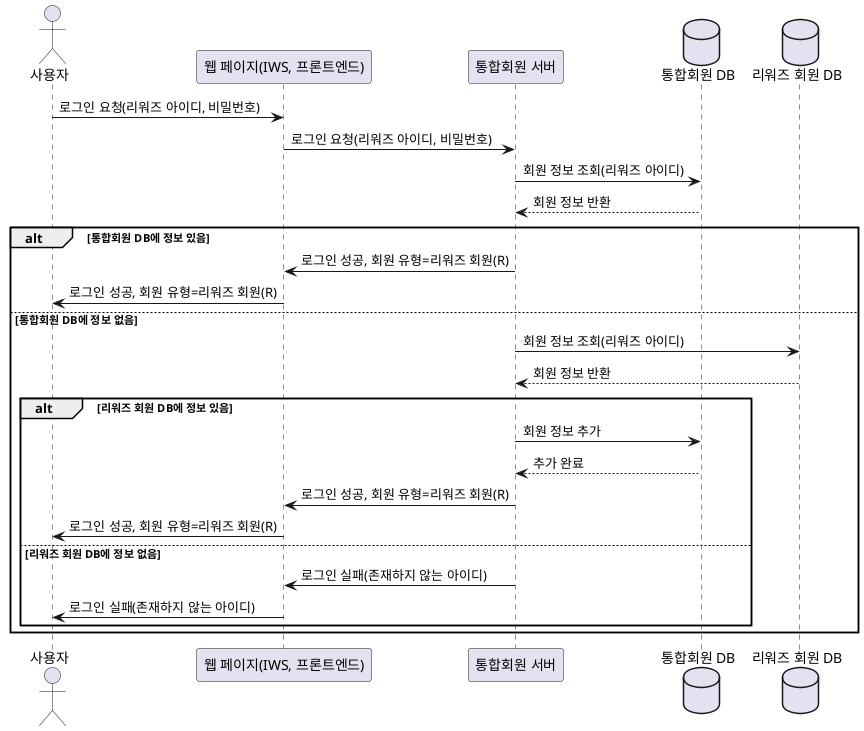 @startuml
' 리워즈 회원 로그인 시나리오 상세 시퀀스 다이어그램
' IWS는 웹 페이지(프론트엔드)임

actor "사용자" as User
participant "웹 페이지(IWS, 프론트엔드)" as IWS
participant "통합회원 서버" as IntegrationServer
database "통합회원 DB" as IntegrationMemberDB
database "리워즈 회원 DB" as RewardsMemberDB

' 1. 사용자가 웹 페이지(IWS)에서 리워즈 회원 아이디로 로그인 요청
User -> IWS : 로그인 요청(리워즈 아이디, 비밀번호)

' 2. 웹 페이지(IWS)가 통합회원 서버에 로그인 요청 전달
IWS -> IntegrationServer : 로그인 요청(리워즈 아이디, 비밀번호)

' 3. 통합회원 서버가 통합회원 DB에서 회원 정보 조회
IntegrationServer -> IntegrationMemberDB : 회원 정보 조회(리워즈 아이디)
IntegrationMemberDB --> IntegrationServer : 회원 정보 반환

alt 통합회원 DB에 정보 있음
    ' 4-1. 통합회원 DB에 정보가 있으면 바로 로그인 성공
    IntegrationServer -> IWS : 로그인 성공, 회원 유형=리워즈 회원(R)
    IWS -> User : 로그인 성공, 회원 유형=리워즈 회원(R)
else 통합회원 DB에 정보 없음
    ' 4-2. 통합회원 DB에 정보가 없으면 리워즈 회원 DB에서 조회
    IntegrationServer -> RewardsMemberDB : 회원 정보 조회(리워즈 아이디)
    RewardsMemberDB --> IntegrationServer : 회원 정보 반환

    alt 리워즈 회원 DB에 정보 있음
        ' 5-1. 리워즈 회원 DB에 정보가 있으면 통합회원 DB에 추가 후 로그인 성공
        IntegrationServer -> IntegrationMemberDB : 회원 정보 추가
        IntegrationMemberDB --> IntegrationServer : 추가 완료
        IntegrationServer -> IWS : 로그인 성공, 회원 유형=리워즈 회원(R)
        IWS -> User : 로그인 성공, 회원 유형=리워즈 회원(R)
    else 리워즈 회원 DB에 정보 없음
        ' 5-2. 리워즈 회원 DB에도 정보가 없으면 로그인 실패
        IntegrationServer -> IWS : 로그인 실패(존재하지 않는 아이디)
        IWS -> User : 로그인 실패(존재하지 않는 아이디)
    end
end
@enduml 